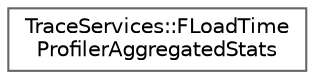digraph "Graphical Class Hierarchy"
{
 // INTERACTIVE_SVG=YES
 // LATEX_PDF_SIZE
  bgcolor="transparent";
  edge [fontname=Helvetica,fontsize=10,labelfontname=Helvetica,labelfontsize=10];
  node [fontname=Helvetica,fontsize=10,shape=box,height=0.2,width=0.4];
  rankdir="LR";
  Node0 [id="Node000000",label="TraceServices::FLoadTime\lProfilerAggregatedStats",height=0.2,width=0.4,color="grey40", fillcolor="white", style="filled",URL="$db/d09/structTraceServices_1_1FLoadTimeProfilerAggregatedStats.html",tooltip=" "];
}
